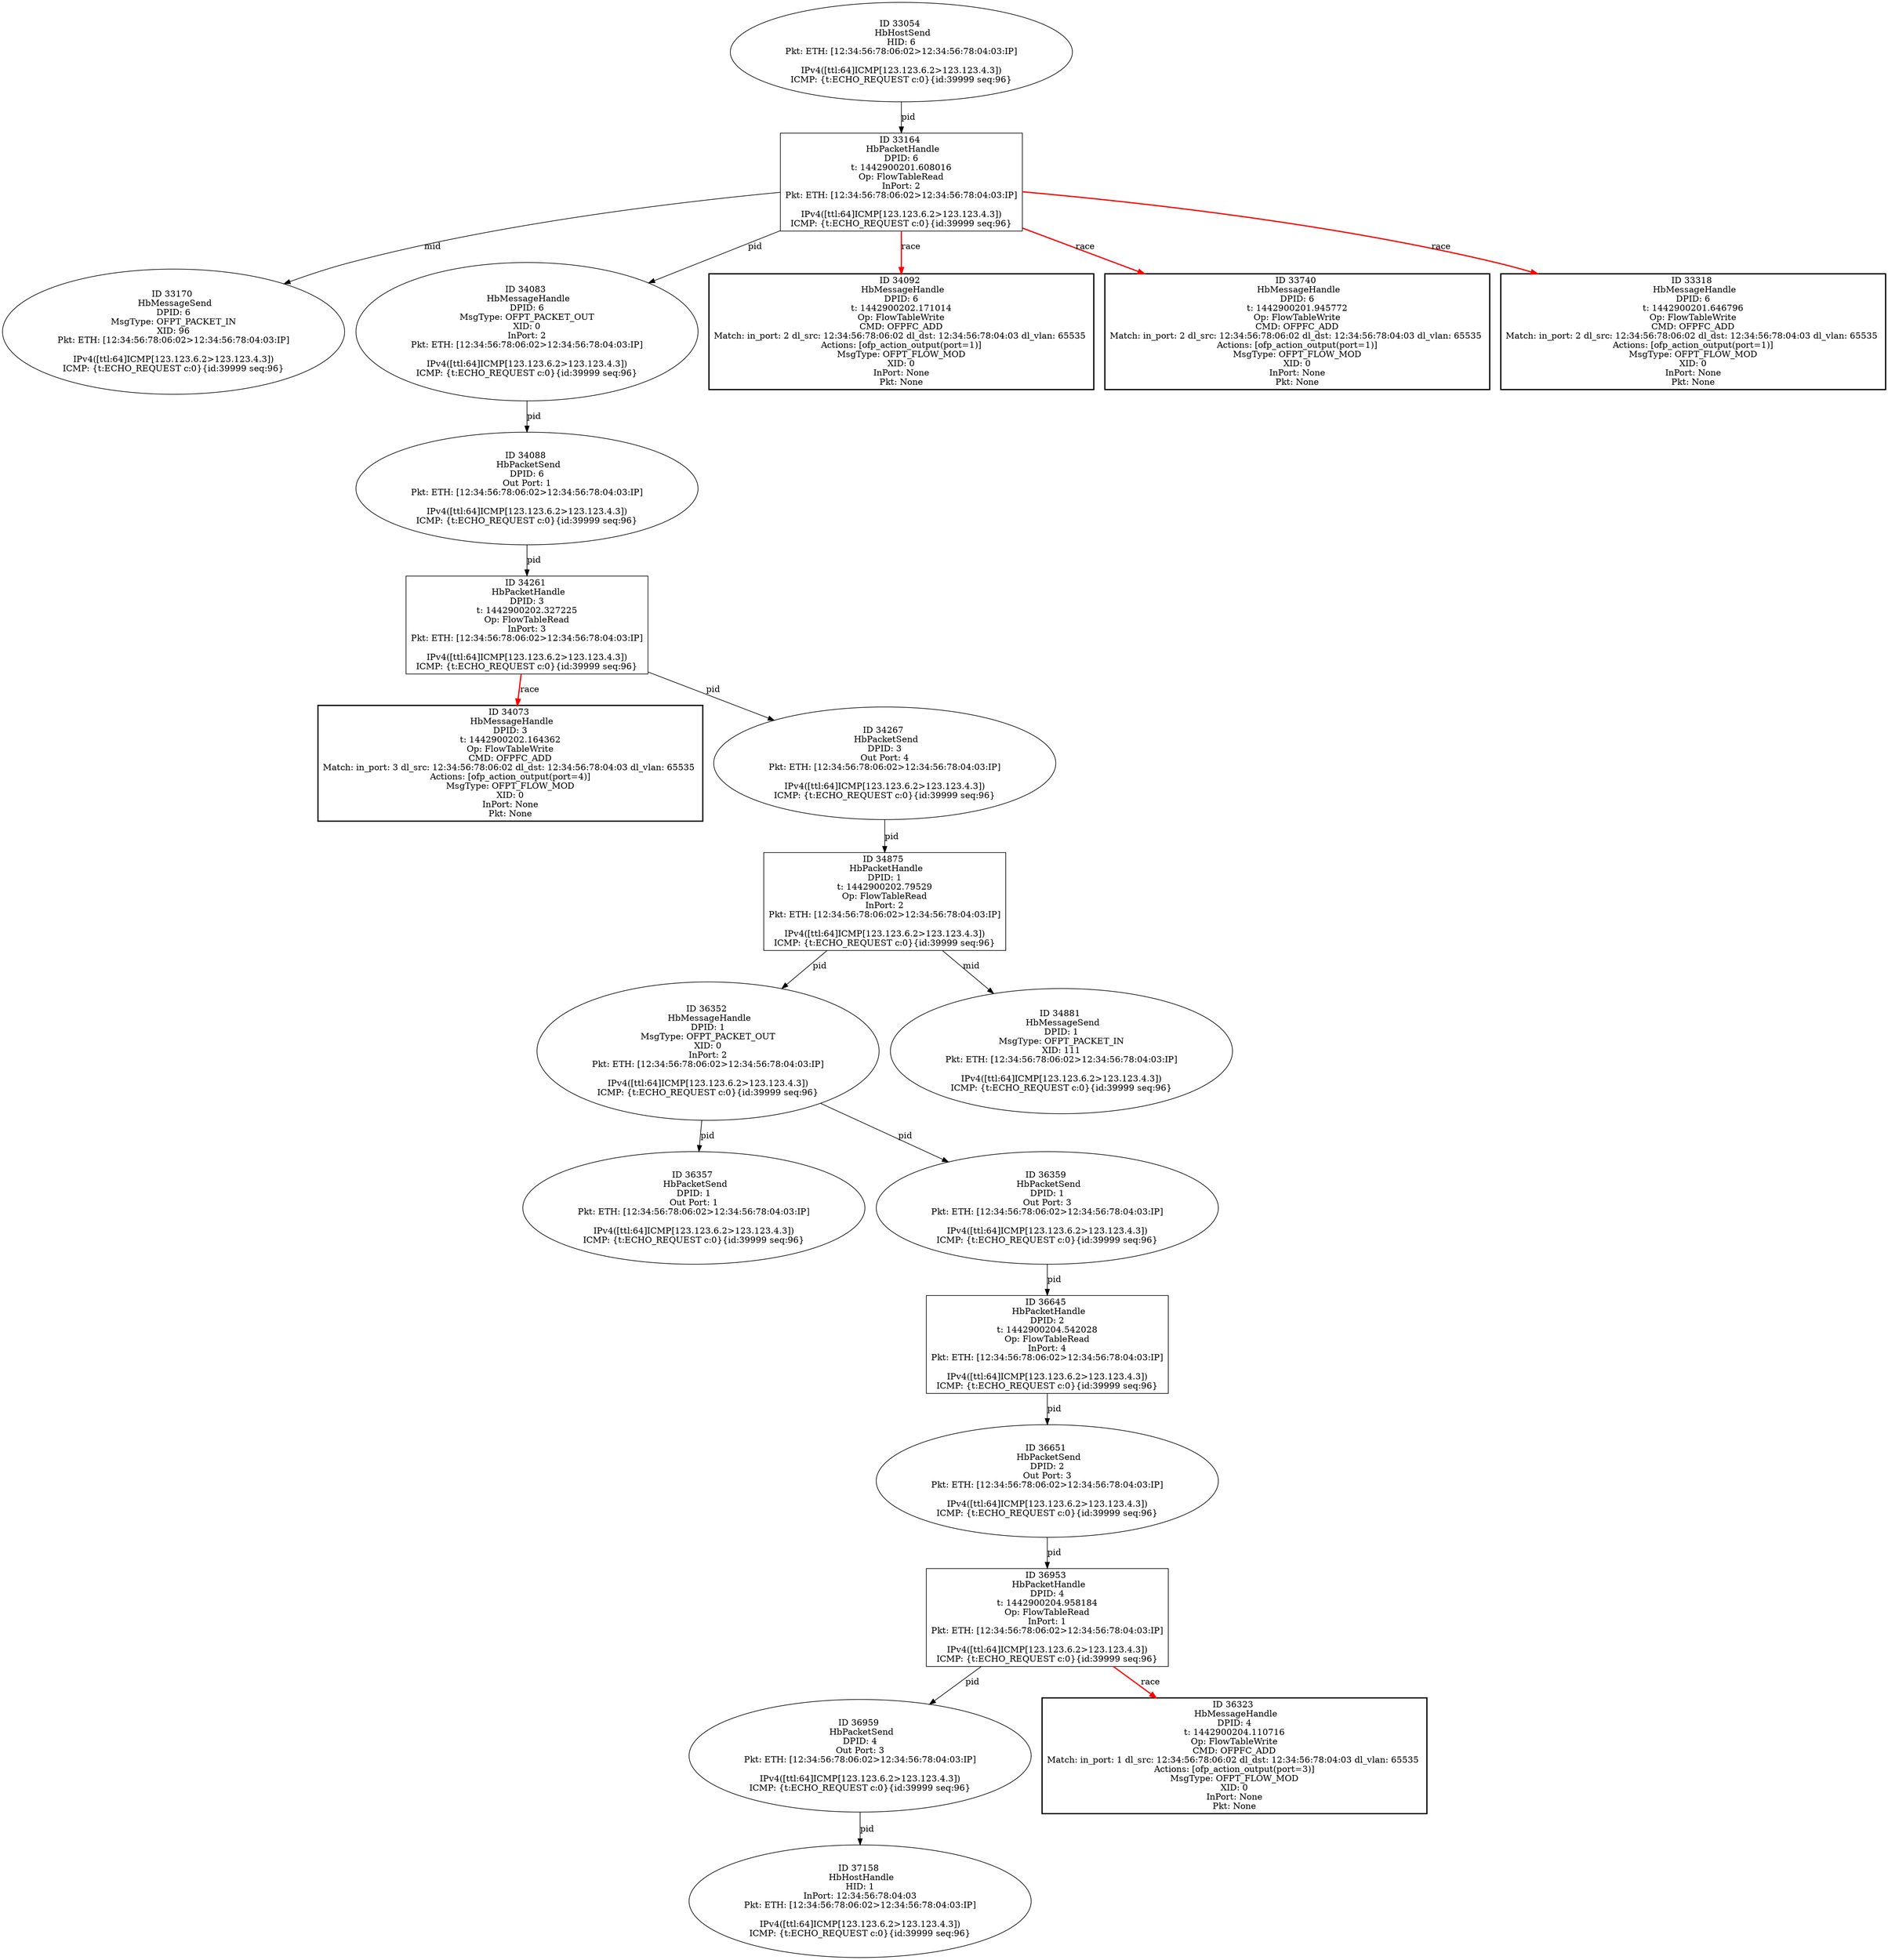 strict digraph G {
36352 [shape=oval, event=<hb_events.HbMessageHandle object at 0x10f561490>, label="ID 36352 
 HbMessageHandle
DPID: 1
MsgType: OFPT_PACKET_OUT
XID: 0
InPort: 2
Pkt: ETH: [12:34:56:78:06:02>12:34:56:78:04:03:IP]

IPv4([ttl:64]ICMP[123.123.6.2>123.123.4.3])
ICMP: {t:ECHO_REQUEST c:0}{id:39999 seq:96}"];
36357 [shape=oval, event=<hb_events.HbPacketSend object at 0x10f5b3bd0>, label="ID 36357 
 HbPacketSend
DPID: 1
Out Port: 1
Pkt: ETH: [12:34:56:78:06:02>12:34:56:78:04:03:IP]

IPv4([ttl:64]ICMP[123.123.6.2>123.123.4.3])
ICMP: {t:ECHO_REQUEST c:0}{id:39999 seq:96}"];
36359 [shape=oval, event=<hb_events.HbPacketSend object at 0x10f5b3e10>, label="ID 36359 
 HbPacketSend
DPID: 1
Out Port: 3
Pkt: ETH: [12:34:56:78:06:02>12:34:56:78:04:03:IP]

IPv4([ttl:64]ICMP[123.123.6.2>123.123.4.3])
ICMP: {t:ECHO_REQUEST c:0}{id:39999 seq:96}"];
33164 [shape=box, event=<hb_events.HbPacketHandle object at 0x10ec38ad0>, label="ID 33164 
 HbPacketHandle
DPID: 6
t: 1442900201.608016
Op: FlowTableRead
InPort: 2
Pkt: ETH: [12:34:56:78:06:02>12:34:56:78:04:03:IP]

IPv4([ttl:64]ICMP[123.123.6.2>123.123.4.3])
ICMP: {t:ECHO_REQUEST c:0}{id:39999 seq:96}"];
33170 [shape=oval, event=<hb_events.HbMessageSend object at 0x10ec409d0>, label="ID 33170 
 HbMessageSend
DPID: 6
MsgType: OFPT_PACKET_IN
XID: 96
Pkt: ETH: [12:34:56:78:06:02>12:34:56:78:04:03:IP]

IPv4([ttl:64]ICMP[123.123.6.2>123.123.4.3])
ICMP: {t:ECHO_REQUEST c:0}{id:39999 seq:96}"];
34073 [shape=box, style=bold, event=<hb_events.HbMessageHandle object at 0x10edef9d0>, label="ID 34073 
 HbMessageHandle
DPID: 3
t: 1442900202.164362
Op: FlowTableWrite
CMD: OFPFC_ADD
Match: in_port: 3 dl_src: 12:34:56:78:06:02 dl_dst: 12:34:56:78:04:03 dl_vlan: 65535 
Actions: [ofp_action_output(port=4)]
MsgType: OFPT_FLOW_MOD
XID: 0
InPort: None
Pkt: None"];
33054 [shape=oval, event=<hb_events.HbHostSend object at 0x10ec116d0>, label="ID 33054 
 HbHostSend
HID: 6
Pkt: ETH: [12:34:56:78:06:02>12:34:56:78:04:03:IP]

IPv4([ttl:64]ICMP[123.123.6.2>123.123.4.3])
ICMP: {t:ECHO_REQUEST c:0}{id:39999 seq:96}"];
34083 [shape=oval, event=<hb_events.HbMessageHandle object at 0x10edf5f90>, label="ID 34083 
 HbMessageHandle
DPID: 6
MsgType: OFPT_PACKET_OUT
XID: 0
InPort: 2
Pkt: ETH: [12:34:56:78:06:02>12:34:56:78:04:03:IP]

IPv4([ttl:64]ICMP[123.123.6.2>123.123.4.3])
ICMP: {t:ECHO_REQUEST c:0}{id:39999 seq:96}"];
36645 [shape=box, event=<hb_events.HbPacketHandle object at 0x10f76db90>, label="ID 36645 
 HbPacketHandle
DPID: 2
t: 1442900204.542028
Op: FlowTableRead
InPort: 4
Pkt: ETH: [12:34:56:78:06:02>12:34:56:78:04:03:IP]

IPv4([ttl:64]ICMP[123.123.6.2>123.123.4.3])
ICMP: {t:ECHO_REQUEST c:0}{id:39999 seq:96}"];
37158 [shape=oval, event=<hb_events.HbHostHandle object at 0x10fa2b650>, label="ID 37158 
 HbHostHandle
HID: 1
InPort: 12:34:56:78:04:03
Pkt: ETH: [12:34:56:78:06:02>12:34:56:78:04:03:IP]

IPv4([ttl:64]ICMP[123.123.6.2>123.123.4.3])
ICMP: {t:ECHO_REQUEST c:0}{id:39999 seq:96}"];
34088 [shape=oval, event=<hb_events.HbPacketSend object at 0x10edfb290>, label="ID 34088 
 HbPacketSend
DPID: 6
Out Port: 1
Pkt: ETH: [12:34:56:78:06:02>12:34:56:78:04:03:IP]

IPv4([ttl:64]ICMP[123.123.6.2>123.123.4.3])
ICMP: {t:ECHO_REQUEST c:0}{id:39999 seq:96}"];
36651 [shape=oval, event=<hb_events.HbPacketSend object at 0x10f76d810>, label="ID 36651 
 HbPacketSend
DPID: 2
Out Port: 3
Pkt: ETH: [12:34:56:78:06:02>12:34:56:78:04:03:IP]

IPv4([ttl:64]ICMP[123.123.6.2>123.123.4.3])
ICMP: {t:ECHO_REQUEST c:0}{id:39999 seq:96}"];
34092 [shape=box, style=bold, event=<hb_events.HbMessageHandle object at 0x10edfbe50>, label="ID 34092 
 HbMessageHandle
DPID: 6
t: 1442900202.171014
Op: FlowTableWrite
CMD: OFPFC_ADD
Match: in_port: 2 dl_src: 12:34:56:78:06:02 dl_dst: 12:34:56:78:04:03 dl_vlan: 65535 
Actions: [ofp_action_output(port=1)]
MsgType: OFPT_FLOW_MOD
XID: 0
InPort: None
Pkt: None"];
34875 [shape=box, event=<hb_events.HbPacketHandle object at 0x10eff9110>, label="ID 34875 
 HbPacketHandle
DPID: 1
t: 1442900202.79529
Op: FlowTableRead
InPort: 2
Pkt: ETH: [12:34:56:78:06:02>12:34:56:78:04:03:IP]

IPv4([ttl:64]ICMP[123.123.6.2>123.123.4.3])
ICMP: {t:ECHO_REQUEST c:0}{id:39999 seq:96}"];
34881 [shape=oval, event=<hb_events.HbMessageSend object at 0x10f00df10>, label="ID 34881 
 HbMessageSend
DPID: 1
MsgType: OFPT_PACKET_IN
XID: 111
Pkt: ETH: [12:34:56:78:06:02>12:34:56:78:04:03:IP]

IPv4([ttl:64]ICMP[123.123.6.2>123.123.4.3])
ICMP: {t:ECHO_REQUEST c:0}{id:39999 seq:96}"];
33740 [shape=box, style=bold, event=<hb_events.HbMessageHandle object at 0x10ed38910>, label="ID 33740 
 HbMessageHandle
DPID: 6
t: 1442900201.945772
Op: FlowTableWrite
CMD: OFPFC_ADD
Match: in_port: 2 dl_src: 12:34:56:78:06:02 dl_dst: 12:34:56:78:04:03 dl_vlan: 65535 
Actions: [ofp_action_output(port=1)]
MsgType: OFPT_FLOW_MOD
XID: 0
InPort: None
Pkt: None"];
34261 [shape=box, event=<hb_events.HbPacketHandle object at 0x10ee4ae50>, label="ID 34261 
 HbPacketHandle
DPID: 3
t: 1442900202.327225
Op: FlowTableRead
InPort: 3
Pkt: ETH: [12:34:56:78:06:02>12:34:56:78:04:03:IP]

IPv4([ttl:64]ICMP[123.123.6.2>123.123.4.3])
ICMP: {t:ECHO_REQUEST c:0}{id:39999 seq:96}"];
36953 [shape=box, event=<hb_events.HbPacketHandle object at 0x10f969090>, label="ID 36953 
 HbPacketHandle
DPID: 4
t: 1442900204.958184
Op: FlowTableRead
InPort: 1
Pkt: ETH: [12:34:56:78:06:02>12:34:56:78:04:03:IP]

IPv4([ttl:64]ICMP[123.123.6.2>123.123.4.3])
ICMP: {t:ECHO_REQUEST c:0}{id:39999 seq:96}"];
34267 [shape=oval, event=<hb_events.HbPacketSend object at 0x10ee4f310>, label="ID 34267 
 HbPacketSend
DPID: 3
Out Port: 4
Pkt: ETH: [12:34:56:78:06:02>12:34:56:78:04:03:IP]

IPv4([ttl:64]ICMP[123.123.6.2>123.123.4.3])
ICMP: {t:ECHO_REQUEST c:0}{id:39999 seq:96}"];
36959 [shape=oval, event=<hb_events.HbPacketSend object at 0x10f93d4d0>, label="ID 36959 
 HbPacketSend
DPID: 4
Out Port: 3
Pkt: ETH: [12:34:56:78:06:02>12:34:56:78:04:03:IP]

IPv4([ttl:64]ICMP[123.123.6.2>123.123.4.3])
ICMP: {t:ECHO_REQUEST c:0}{id:39999 seq:96}"];
36323 [shape=box, style=bold, event=<hb_events.HbMessageHandle object at 0x10f561710>, label="ID 36323 
 HbMessageHandle
DPID: 4
t: 1442900204.110716
Op: FlowTableWrite
CMD: OFPFC_ADD
Match: in_port: 1 dl_src: 12:34:56:78:06:02 dl_dst: 12:34:56:78:04:03 dl_vlan: 65535 
Actions: [ofp_action_output(port=3)]
MsgType: OFPT_FLOW_MOD
XID: 0
InPort: None
Pkt: None"];
33318 [shape=box, style=bold, event=<hb_events.HbMessageHandle object at 0x10ec7f910>, label="ID 33318 
 HbMessageHandle
DPID: 6
t: 1442900201.646796
Op: FlowTableWrite
CMD: OFPFC_ADD
Match: in_port: 2 dl_src: 12:34:56:78:06:02 dl_dst: 12:34:56:78:04:03 dl_vlan: 65535 
Actions: [ofp_action_output(port=1)]
MsgType: OFPT_FLOW_MOD
XID: 0
InPort: None
Pkt: None"];
36352 -> 36357  [rel=pid, label=pid];
36352 -> 36359  [rel=pid, label=pid];
36359 -> 36645  [rel=pid, label=pid];
33164 -> 34092  [harmful=True, color=red, style=bold, rel=race, label=race];
33164 -> 33170  [rel=mid, label=mid];
33164 -> 34083  [rel=pid, label=pid];
33164 -> 33740  [harmful=True, color=red, style=bold, rel=race, label=race];
33164 -> 33318  [harmful=True, color=red, style=bold, rel=race, label=race];
33054 -> 33164  [rel=pid, label=pid];
34083 -> 34088  [rel=pid, label=pid];
36645 -> 36651  [rel=pid, label=pid];
34088 -> 34261  [rel=pid, label=pid];
36651 -> 36953  [rel=pid, label=pid];
34875 -> 36352  [rel=pid, label=pid];
34875 -> 34881  [rel=mid, label=mid];
34261 -> 34073  [harmful=True, color=red, style=bold, rel=race, label=race];
34261 -> 34267  [rel=pid, label=pid];
36953 -> 36323  [harmful=True, color=red, style=bold, rel=race, label=race];
36953 -> 36959  [rel=pid, label=pid];
34267 -> 34875  [rel=pid, label=pid];
36959 -> 37158  [rel=pid, label=pid];
}
